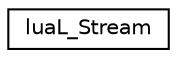 digraph "Graphical Class Hierarchy"
{
  edge [fontname="Helvetica",fontsize="10",labelfontname="Helvetica",labelfontsize="10"];
  node [fontname="Helvetica",fontsize="10",shape=record];
  rankdir="LR";
  Node1 [label="luaL_Stream",height=0.2,width=0.4,color="black", fillcolor="white", style="filled",URL="$structlua_l___stream.html"];
}
